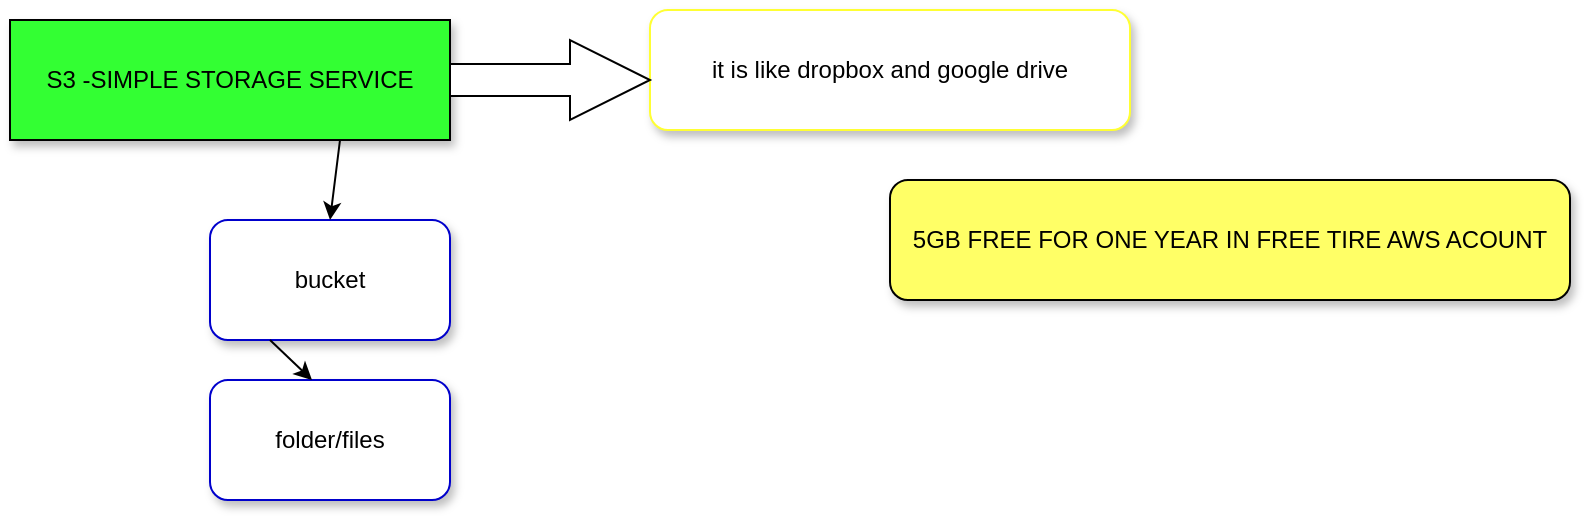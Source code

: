 <mxfile version="14.8.0" type="github">
  <diagram id="T38P18549kU4ImGicj8B" name="Page-1">
    <mxGraphModel dx="1108" dy="482" grid="1" gridSize="10" guides="1" tooltips="1" connect="1" arrows="1" fold="1" page="1" pageScale="1" pageWidth="850" pageHeight="1100" math="0" shadow="0">
      <root>
        <mxCell id="0" />
        <mxCell id="1" parent="0" />
        <mxCell id="3g70R6GkDLUcPMSrmJAs-1" value="S3 -SIMPLE STORAGE SERVICE" style="rounded=0;whiteSpace=wrap;html=1;shadow=1;fillColor=#33FF33;" vertex="1" parent="1">
          <mxGeometry x="40" y="20" width="220" height="60" as="geometry" />
        </mxCell>
        <mxCell id="3g70R6GkDLUcPMSrmJAs-2" value="it is like dropbox and google drive" style="rounded=1;whiteSpace=wrap;html=1;shadow=1;strokeColor=#FFFF33;" vertex="1" parent="1">
          <mxGeometry x="360" y="15" width="240" height="60" as="geometry" />
        </mxCell>
        <mxCell id="3g70R6GkDLUcPMSrmJAs-3" value="bucket" style="rounded=1;whiteSpace=wrap;html=1;shadow=1;strokeColor=#0000CC;" vertex="1" parent="1">
          <mxGeometry x="140" y="120" width="120" height="60" as="geometry" />
        </mxCell>
        <mxCell id="3g70R6GkDLUcPMSrmJAs-4" value="folder/files" style="rounded=1;whiteSpace=wrap;html=1;shadow=1;strokeColor=#0000CC;" vertex="1" parent="1">
          <mxGeometry x="140" y="200" width="120" height="60" as="geometry" />
        </mxCell>
        <mxCell id="3g70R6GkDLUcPMSrmJAs-5" value="" style="endArrow=classic;html=1;entryX=0.5;entryY=0;entryDx=0;entryDy=0;exitX=0.75;exitY=1;exitDx=0;exitDy=0;" edge="1" parent="1" source="3g70R6GkDLUcPMSrmJAs-1" target="3g70R6GkDLUcPMSrmJAs-3">
          <mxGeometry width="50" height="50" relative="1" as="geometry">
            <mxPoint x="210" y="90" as="sourcePoint" />
            <mxPoint x="260" y="40" as="targetPoint" />
          </mxGeometry>
        </mxCell>
        <mxCell id="3g70R6GkDLUcPMSrmJAs-6" value="" style="endArrow=classic;html=1;exitX=0.25;exitY=1;exitDx=0;exitDy=0;entryX=0.425;entryY=0;entryDx=0;entryDy=0;entryPerimeter=0;" edge="1" parent="1" source="3g70R6GkDLUcPMSrmJAs-3" target="3g70R6GkDLUcPMSrmJAs-4">
          <mxGeometry width="50" height="50" relative="1" as="geometry">
            <mxPoint x="170" y="220" as="sourcePoint" />
            <mxPoint x="200" y="180" as="targetPoint" />
          </mxGeometry>
        </mxCell>
        <mxCell id="3g70R6GkDLUcPMSrmJAs-9" value="" style="html=1;shadow=0;dashed=0;align=center;verticalAlign=middle;shape=mxgraph.arrows2.arrow;dy=0.6;dx=40;notch=0;" vertex="1" parent="1">
          <mxGeometry x="260" y="30" width="100" height="40" as="geometry" />
        </mxCell>
        <mxCell id="3g70R6GkDLUcPMSrmJAs-10" value="5GB FREE FOR ONE YEAR IN FREE TIRE AWS ACOUNT" style="rounded=1;whiteSpace=wrap;html=1;shadow=1;fillColor=#FFFF66;" vertex="1" parent="1">
          <mxGeometry x="480" y="100" width="340" height="60" as="geometry" />
        </mxCell>
      </root>
    </mxGraphModel>
  </diagram>
</mxfile>
